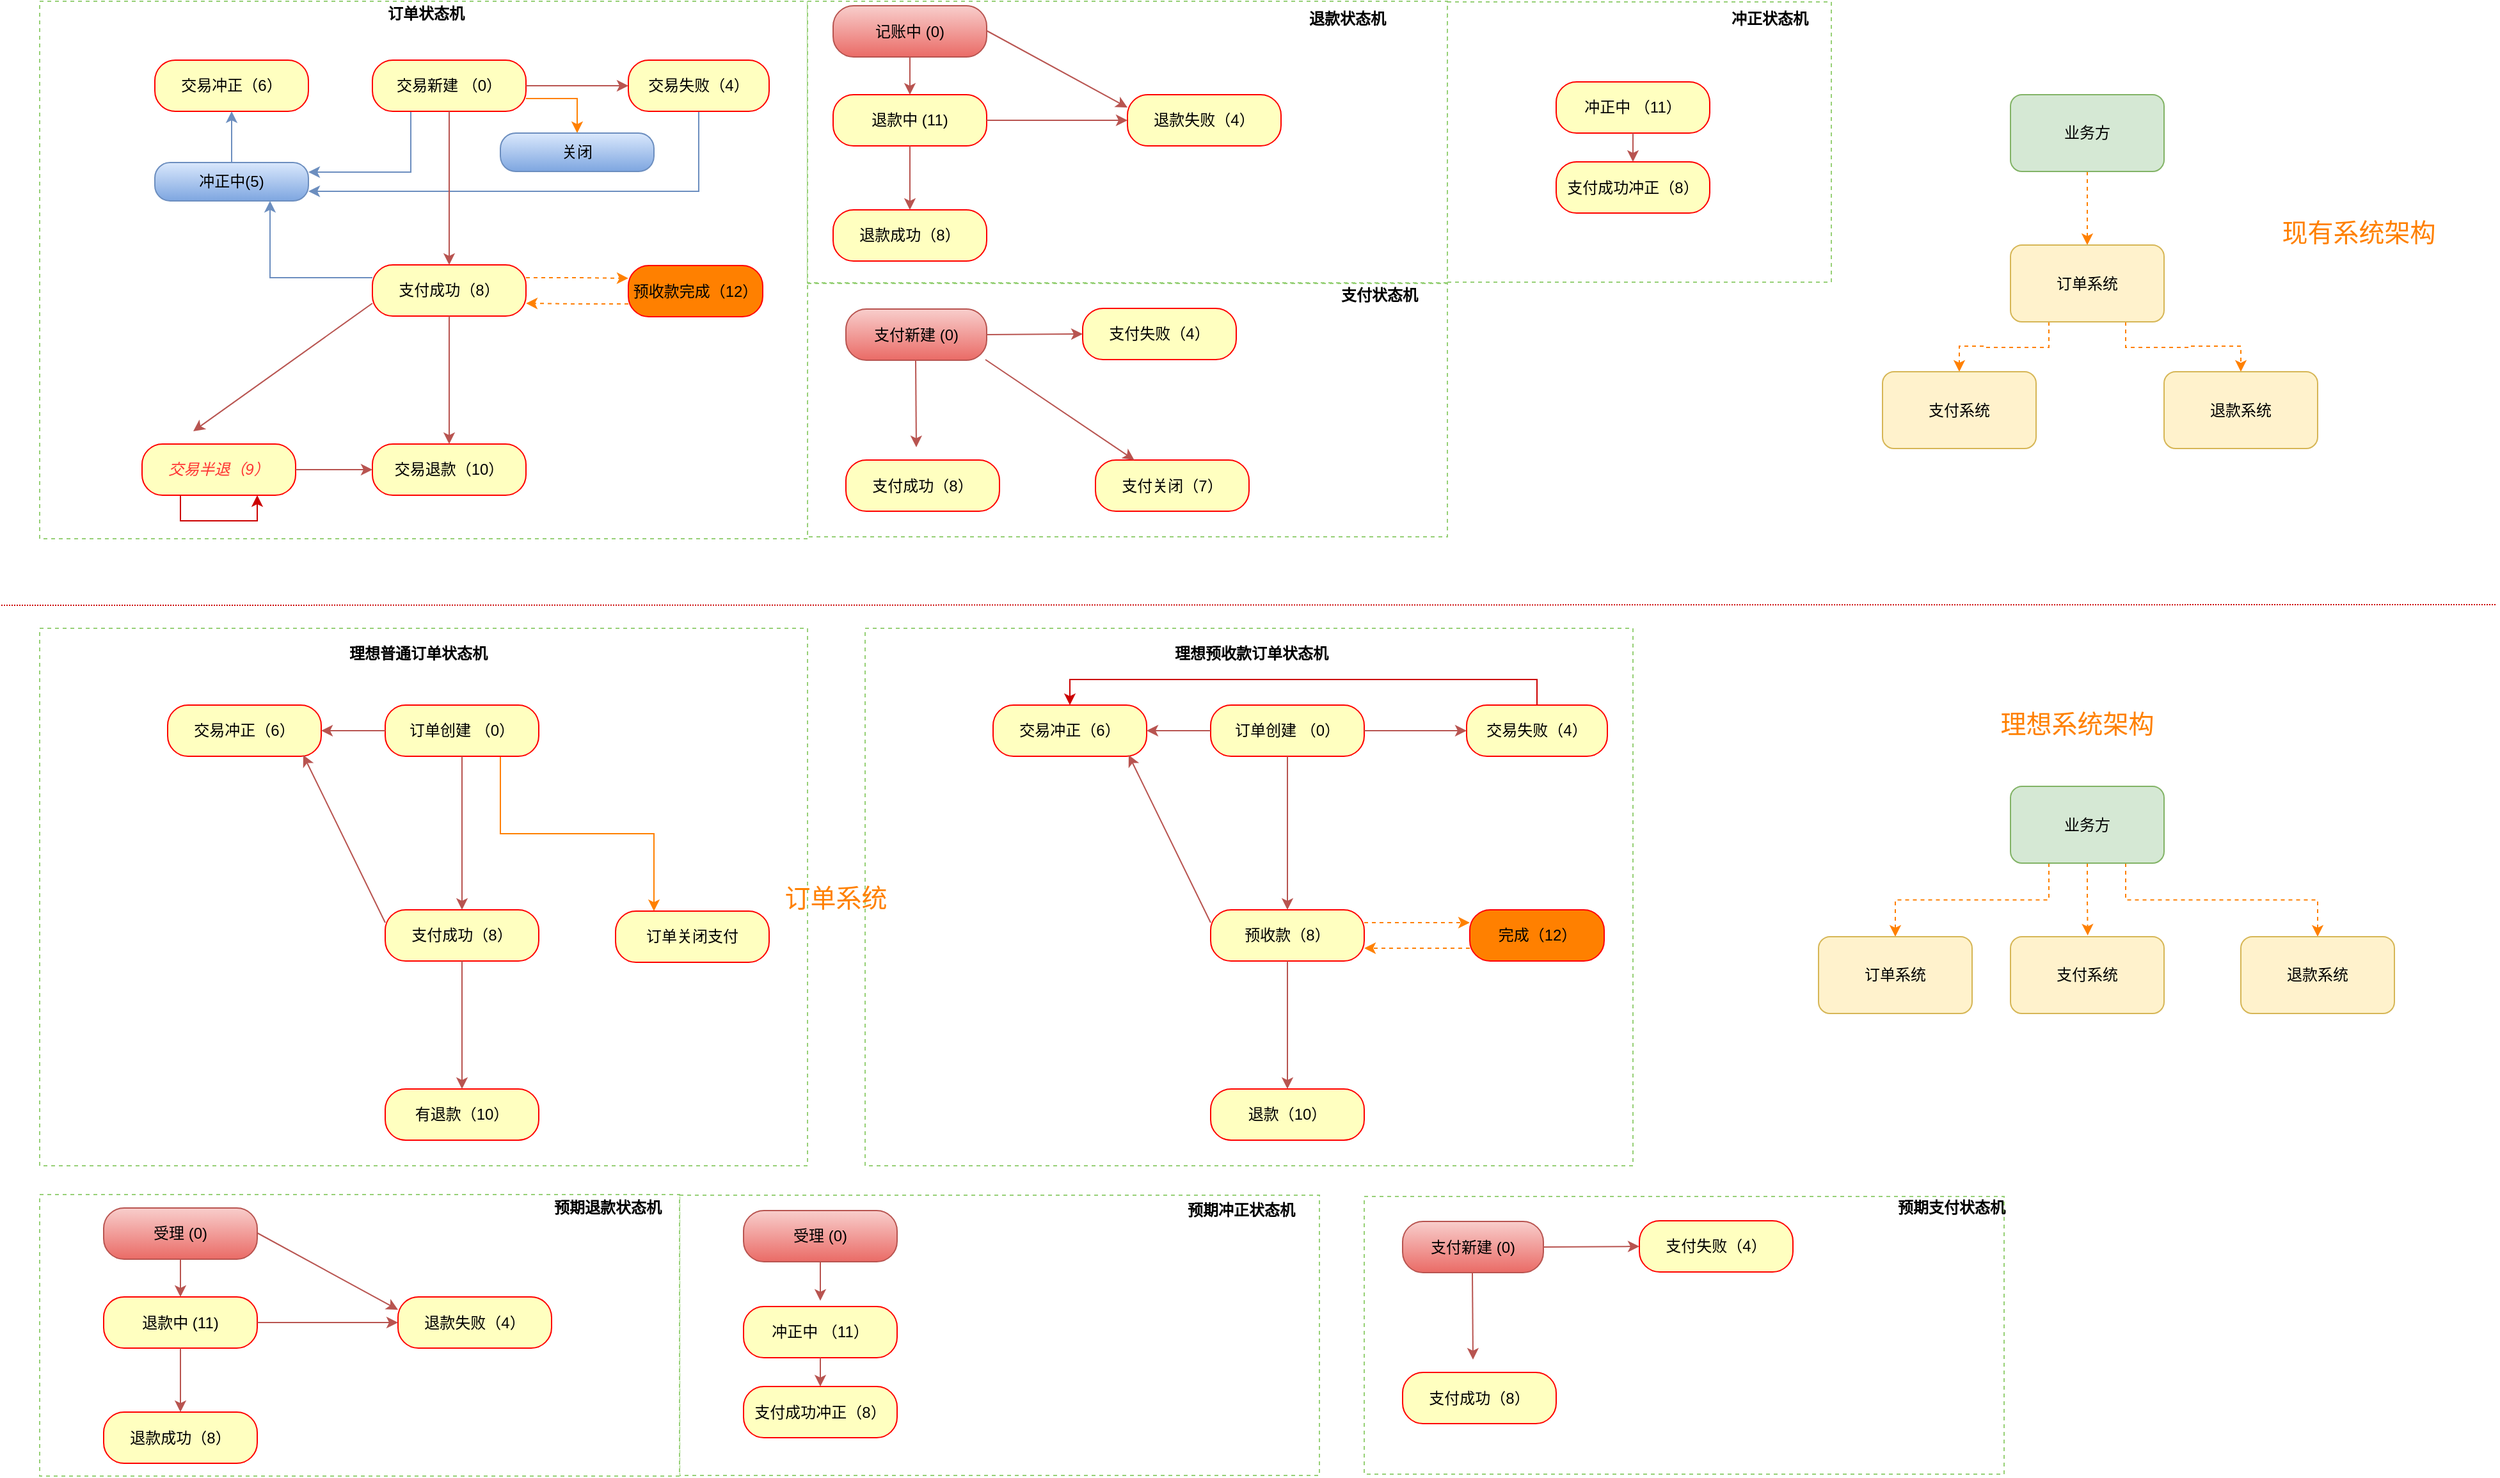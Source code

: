 <mxfile version="10.6.7" type="github"><diagram id="e7326452-d394-5777-f2e6-fa677f27570b" name="ç¬¬ 1 é¡µ"><mxGraphModel dx="1699" dy="1047" grid="1" gridSize="10" guides="1" tooltips="1" connect="1" arrows="1" fold="1" page="1" pageScale="1" pageWidth="1100" pageHeight="850" background="#ffffff" math="0" shadow="0"><root><mxCell id="0"/><mxCell id="1" parent="0"/><mxCell id="2" value="" style="whiteSpace=wrap;html=1;fillColor=#ffffff;strokeColor=#97D077;dashed=1;" parent="1" vertex="1"><mxGeometry x="630" y="610.5" width="500" height="198" as="geometry"/></mxCell><mxCell id="3" value="" style="whiteSpace=wrap;html=1;fillColor=#ffffff;strokeColor=#97D077;dashed=1;" parent="1" vertex="1"><mxGeometry x="30" y="880" width="600" height="420" as="geometry"/></mxCell><mxCell id="Plk_z7QB0TTYlLd8bbda-241" style="edgeStyle=orthogonalEdgeStyle;rounded=0;orthogonalLoop=1;jettySize=auto;html=1;exitX=0.75;exitY=1;exitDx=0;exitDy=0;entryX=0.25;entryY=0;entryDx=0;entryDy=0;strokeColor=#FF8000;" edge="1" parent="1" source="4" target="Plk_z7QB0TTYlLd8bbda-238"><mxGeometry relative="1" as="geometry"/></mxCell><mxCell id="4" value="订单创建 （0）" style="rounded=1;whiteSpace=wrap;html=1;arcSize=40;fillColor=#ffffc0;strokeColor=#ff0000;" parent="1" vertex="1"><mxGeometry x="300" y="940" width="120" height="40" as="geometry"/></mxCell><mxCell id="5" value="支付成功（8）" style="rounded=1;whiteSpace=wrap;html=1;arcSize=40;fillColor=#ffffc0;strokeColor=#ff0000;" parent="1" vertex="1"><mxGeometry x="300" y="1100" width="120" height="40" as="geometry"/></mxCell><mxCell id="7" value="" style="endArrow=classic;html=1;entryX=0.5;entryY=0;exitX=0.5;exitY=1;plain-red" parent="1" source="4" target="5" edge="1"><mxGeometry x="360" y="980" width="50" height="50" as="geometry"><mxPoint x="220" y="1070" as="sourcePoint"/><mxPoint x="270" y="1020" as="targetPoint"/></mxGeometry></mxCell><mxCell id="9" value="交易冲正（6）" style="rounded=1;whiteSpace=wrap;html=1;arcSize=40;fillColor=#ffffc0;strokeColor=#ff0000;" parent="1" vertex="1"><mxGeometry x="130" y="940" width="120" height="40" as="geometry"/></mxCell><mxCell id="10" value="" style="endArrow=classic;html=1;entryX=1;entryY=0.5;exitX=0;exitY=0.5;plain-red" parent="1" source="4" target="9" edge="1"><mxGeometry x="380" y="1000" width="50" height="50" as="geometry"><mxPoint x="370" y="950" as="sourcePoint"/><mxPoint x="370" y="830" as="targetPoint"/></mxGeometry></mxCell><mxCell id="11" value="" style="endArrow=classic;html=1;entryX=0.883;entryY=0.975;plain-red;entryPerimeter=0;exitX=0;exitY=0.25;" parent="1" source="5" target="9" edge="1"><mxGeometry x="390" y="1010" width="50" height="50" as="geometry"><mxPoint x="310" y="970" as="sourcePoint"/><mxPoint x="180" y="970" as="targetPoint"/></mxGeometry></mxCell><mxCell id="12" value="有退款（10）" style="rounded=1;whiteSpace=wrap;html=1;arcSize=40;fillColor=#ffffc0;strokeColor=#ff0000;" parent="1" vertex="1"><mxGeometry x="300" y="1240" width="120" height="40" as="geometry"/></mxCell><mxCell id="14" value="" style="endArrow=classic;html=1;exitX=0.5;exitY=1;entryX=0.5;entryY=0;plain-red" parent="1" source="5" target="12" edge="1"><mxGeometry x="360" y="1140" width="50" height="50" as="geometry"><mxPoint x="360" y="1230" as="sourcePoint"/><mxPoint x="410" y="1180" as="targetPoint"/></mxGeometry></mxCell><mxCell id="16" value="&lt;b&gt;理想普通订单状态机&lt;/b&gt;" style="text;html=1;resizable=0;points=[];autosize=1;align=left;verticalAlign=top;spacingTop=-4;" parent="1" vertex="1"><mxGeometry x="270" y="890" width="120" height="20" as="geometry"/></mxCell><mxCell id="22" value="&lt;b&gt;支付状态机&lt;/b&gt;" style="text;html=1;resizable=0;points=[];autosize=1;align=left;verticalAlign=top;spacingTop=-4;" parent="1" vertex="1"><mxGeometry x="1045" y="609.5" width="80" height="20" as="geometry"/></mxCell><mxCell id="32" value="" style="whiteSpace=wrap;html=1;fillColor=#ffffff;strokeColor=#97D077;dashed=1;" parent="1" vertex="1"><mxGeometry x="30" y="390" width="600" height="420" as="geometry"/></mxCell><mxCell id="53" style="edgeStyle=orthogonalEdgeStyle;rounded=0;html=1;exitX=0.25;exitY=1;entryX=1;entryY=0.25;jettySize=auto;orthogonalLoop=1;strokeColor=#6c8ebf;fillColor=#dae8fc;gradientColor=#7ea6e0;" parent="1" source="33" target="49" edge="1"><mxGeometry relative="1" as="geometry"/></mxCell><mxCell id="Plk_z7QB0TTYlLd8bbda-244" style="edgeStyle=orthogonalEdgeStyle;rounded=0;orthogonalLoop=1;jettySize=auto;html=1;exitX=1;exitY=0.75;exitDx=0;exitDy=0;entryX=0.5;entryY=0;entryDx=0;entryDy=0;strokeColor=#FF8000;" edge="1" parent="1" source="33" target="Plk_z7QB0TTYlLd8bbda-243"><mxGeometry relative="1" as="geometry"/></mxCell><mxCell id="33" value="交易新建 （0）" style="rounded=1;whiteSpace=wrap;html=1;arcSize=40;fillColor=#ffffc0;strokeColor=#ff0000;" parent="1" vertex="1"><mxGeometry x="290" y="436" width="120" height="40" as="geometry"/></mxCell><mxCell id="143" style="edgeStyle=orthogonalEdgeStyle;rounded=0;html=1;exitX=0;exitY=0.25;entryX=0.75;entryY=1;jettySize=auto;orthogonalLoop=1;strokeColor=#6c8ebf;fillColor=#dae8fc;" parent="1" source="34" target="49" edge="1"><mxGeometry relative="1" as="geometry"/></mxCell><mxCell id="Plk_z7QB0TTYlLd8bbda-166" style="edgeStyle=orthogonalEdgeStyle;rounded=0;orthogonalLoop=1;jettySize=auto;html=1;exitX=1;exitY=0.25;exitDx=0;exitDy=0;entryX=0;entryY=0.25;entryDx=0;entryDy=0;dashed=1;strokeColor=#FF8000;" edge="1" parent="1" source="34" target="Plk_z7QB0TTYlLd8bbda-164"><mxGeometry relative="1" as="geometry"/></mxCell><mxCell id="34" value="支付成功（8）" style="rounded=1;whiteSpace=wrap;html=1;arcSize=40;fillColor=#ffffc0;strokeColor=#ff0000;" parent="1" vertex="1"><mxGeometry x="290" y="596" width="120" height="40" as="geometry"/></mxCell><mxCell id="52" style="edgeStyle=orthogonalEdgeStyle;rounded=0;html=1;exitX=0.5;exitY=1;entryX=1;entryY=0.75;jettySize=auto;orthogonalLoop=1;strokeColor=#6c8ebf;fillColor=#dae8fc;gradientColor=#7ea6e0;" parent="1" source="36" target="49" edge="1"><mxGeometry relative="1" as="geometry"/></mxCell><mxCell id="36" value="交易失败（4）" style="rounded=1;whiteSpace=wrap;html=1;arcSize=40;fillColor=#ffffc0;strokeColor=#ff0000;" parent="1" vertex="1"><mxGeometry x="490" y="436" width="110" height="40" as="geometry"/></mxCell><mxCell id="37" value="" style="endArrow=classic;html=1;entryX=0.5;entryY=0;exitX=0.5;exitY=1;plain-red" parent="1" source="33" target="34" edge="1"><mxGeometry x="350" y="476" width="50" height="50" as="geometry"><mxPoint x="210" y="566" as="sourcePoint"/><mxPoint x="260" y="516" as="targetPoint"/></mxGeometry></mxCell><mxCell id="38" value="" style="endArrow=classic;html=1;entryX=0;entryY=0.5;exitX=1;exitY=0.5;plain-red" parent="1" source="33" target="36" edge="1"><mxGeometry x="370" y="496" width="50" height="50" as="geometry"><mxPoint x="370" y="496" as="sourcePoint"/><mxPoint x="370" y="616" as="targetPoint"/></mxGeometry></mxCell><mxCell id="39" value="交易冲正（6）" style="rounded=1;whiteSpace=wrap;html=1;arcSize=40;fillColor=#ffffc0;strokeColor=#ff0000;" parent="1" vertex="1"><mxGeometry x="120" y="436" width="120" height="40" as="geometry"/></mxCell><mxCell id="42" value="交易退款（10）" style="rounded=1;whiteSpace=wrap;html=1;arcSize=40;fillColor=#ffffc0;strokeColor=#ff0000;" parent="1" vertex="1"><mxGeometry x="290" y="736" width="120" height="40" as="geometry"/></mxCell><mxCell id="43" value="&lt;font color=&quot;#ff3333&quot;&gt;&lt;i&gt;交易半退（9）&lt;/i&gt;&lt;/font&gt;" style="rounded=1;whiteSpace=wrap;html=1;arcSize=40;fillColor=#ffffc0;strokeColor=#ff0000;" parent="1" vertex="1"><mxGeometry x="110" y="736" width="120" height="40" as="geometry"/></mxCell><mxCell id="44" value="" style="endArrow=classic;html=1;exitX=0.5;exitY=1;entryX=0.5;entryY=0;plain-red" parent="1" source="34" target="42" edge="1"><mxGeometry x="350" y="636" width="50" height="50" as="geometry"><mxPoint x="350" y="726" as="sourcePoint"/><mxPoint x="400" y="676" as="targetPoint"/></mxGeometry></mxCell><mxCell id="45" value="" style="endArrow=classic;html=1;exitX=0;exitY=0.75;plain-red" parent="1" source="34" edge="1"><mxGeometry x="130" y="626" width="50" height="50" as="geometry"><mxPoint x="460" y="596" as="sourcePoint"/><mxPoint x="150" y="726" as="targetPoint"/></mxGeometry></mxCell><mxCell id="46" value="&lt;b&gt;订单状态机&lt;/b&gt;" style="text;html=1;resizable=0;points=[];autosize=1;align=left;verticalAlign=top;spacingTop=-4;" parent="1" vertex="1"><mxGeometry x="300" y="390" width="80" height="20" as="geometry"/></mxCell><mxCell id="47" value="" style="endArrow=classic;html=1;exitX=1;exitY=0.5;plain-red" parent="1" source="43" target="42" edge="1"><mxGeometry x="160" y="756" width="50" height="50" as="geometry"><mxPoint x="180" y="796" as="sourcePoint"/><mxPoint x="230" y="746" as="targetPoint"/></mxGeometry></mxCell><mxCell id="51" style="edgeStyle=orthogonalEdgeStyle;rounded=0;html=1;exitX=0.5;exitY=0;entryX=0.5;entryY=1;jettySize=auto;orthogonalLoop=1;strokeColor=#6c8ebf;fillColor=#dae8fc;gradientColor=#7ea6e0;" parent="1" source="49" target="39" edge="1"><mxGeometry relative="1" as="geometry"/></mxCell><mxCell id="49" value="冲正中(5)" style="rounded=1;whiteSpace=wrap;html=1;arcSize=40;fillColor=#dae8fc;strokeColor=#6c8ebf;gradientColor=#7ea6e0;" parent="1" vertex="1"><mxGeometry x="120" y="516" width="120" height="30" as="geometry"/></mxCell><mxCell id="61" value="" style="whiteSpace=wrap;html=1;fillColor=#ffffff;strokeColor=#97D077;dashed=1;" parent="1" vertex="1"><mxGeometry x="630" y="390" width="500" height="220" as="geometry"/></mxCell><mxCell id="70" value="&lt;b&gt;退款状态机&lt;/b&gt;" style="text;html=1;resizable=0;points=[];autosize=1;align=left;verticalAlign=top;spacingTop=-4;" parent="1" vertex="1"><mxGeometry x="1020" y="393.5" width="80" height="20" as="geometry"/></mxCell><mxCell id="86" value="" style="whiteSpace=wrap;html=1;fillColor=#ffffff;strokeColor=#97D077;dashed=1;" parent="1" vertex="1"><mxGeometry x="530" y="1323" width="500" height="219" as="geometry"/></mxCell><mxCell id="88" value="冲正中 （11）" style="rounded=1;whiteSpace=wrap;html=1;arcSize=40;fillColor=#ffffc0;strokeColor=#ff0000;" parent="1" vertex="1"><mxGeometry x="580" y="1410" width="120" height="40" as="geometry"/></mxCell><mxCell id="89" value="支付成功冲正（8）" style="rounded=1;whiteSpace=wrap;html=1;arcSize=40;fillColor=#ffffc0;strokeColor=#ff0000;" parent="1" vertex="1"><mxGeometry x="580" y="1472.5" width="120" height="40" as="geometry"/></mxCell><mxCell id="91" value="" style="endArrow=classic;html=1;entryX=0.5;entryY=0;exitX=0.5;exitY=1;plain-red" parent="1" source="88" target="89" edge="1"><mxGeometry x="830" y="1500" width="50" height="50" as="geometry"><mxPoint x="690" y="1570" as="sourcePoint"/><mxPoint x="740" y="1520" as="targetPoint"/></mxGeometry></mxCell><mxCell id="92" value="" style="whiteSpace=wrap;html=1;fillColor=#ffffff;strokeColor=#97D077;dashed=1;" parent="1" vertex="1"><mxGeometry x="30" y="1322.5" width="500" height="220" as="geometry"/></mxCell><mxCell id="93" value="退款中 (11)" style="rounded=1;whiteSpace=wrap;html=1;arcSize=40;fillColor=#ffffc0;strokeColor=#ff0000;" parent="1" vertex="1"><mxGeometry x="80" y="1402.5" width="120" height="40" as="geometry"/></mxCell><mxCell id="94" value="退款成功（8）" style="rounded=1;whiteSpace=wrap;html=1;arcSize=40;fillColor=#ffffc0;strokeColor=#ff0000;" parent="1" vertex="1"><mxGeometry x="80" y="1492.5" width="120" height="40" as="geometry"/></mxCell><mxCell id="95" value="退款失败（4）" style="rounded=1;whiteSpace=wrap;html=1;arcSize=40;fillColor=#ffffc0;strokeColor=#ff0000;" parent="1" vertex="1"><mxGeometry x="310" y="1402.5" width="120" height="40" as="geometry"/></mxCell><mxCell id="96" value="" style="endArrow=classic;html=1;entryX=0.5;entryY=0;exitX=0.5;exitY=1;plain-red" parent="1" source="93" target="94" edge="1"><mxGeometry x="330" y="1492.5" width="50" height="50" as="geometry"><mxPoint x="190" y="1562.5" as="sourcePoint"/><mxPoint x="240" y="1512.5" as="targetPoint"/></mxGeometry></mxCell><mxCell id="97" value="" style="endArrow=classic;html=1;exitX=1;exitY=0.5;entryX=0;entryY=0.5;plain-red" parent="1" source="93" target="95" edge="1"><mxGeometry x="390" y="1472.5" width="50" height="50" as="geometry"><mxPoint x="470" y="1502.5" as="sourcePoint"/><mxPoint x="520" y="1452.5" as="targetPoint"/></mxGeometry></mxCell><mxCell id="98" style="edgeStyle=orthogonalEdgeStyle;rounded=0;html=1;exitX=0.5;exitY=1;entryX=0.5;entryY=0;jettySize=auto;orthogonalLoop=1;strokeColor=#b85450;fillColor=#f8cecc;gradientColor=#ea6b66;" parent="1" source="99" target="93" edge="1"><mxGeometry relative="1" as="geometry"/></mxCell><mxCell id="99" value="受理 (0)" style="rounded=1;whiteSpace=wrap;html=1;arcSize=40;fillColor=#f8cecc;strokeColor=#b85450;gradientColor=#ea6b66;" parent="1" vertex="1"><mxGeometry x="80" y="1333" width="120" height="40" as="geometry"/></mxCell><mxCell id="100" value="&lt;b&gt;预期退款状态机&lt;/b&gt;" style="text;html=1;resizable=0;points=[];autosize=1;align=left;verticalAlign=top;spacingTop=-4;" parent="1" vertex="1"><mxGeometry x="430" y="1322.5" width="100" height="20" as="geometry"/></mxCell><mxCell id="101" value="&lt;b&gt;预期冲正状态机&lt;/b&gt;" style="text;html=1;resizable=0;points=[];autosize=1;align=left;verticalAlign=top;spacingTop=-4;" parent="1" vertex="1"><mxGeometry x="925" y="1325" width="100" height="20" as="geometry"/></mxCell><mxCell id="102" style="edgeStyle=orthogonalEdgeStyle;rounded=0;html=1;exitX=0.5;exitY=1;entryX=0.5;entryY=0;jettySize=auto;orthogonalLoop=1;strokeColor=#b85450;fillColor=#f8cecc;gradientColor=#ea6b66;" parent="1" source="103" edge="1"><mxGeometry relative="1" as="geometry"><mxPoint x="640" y="1405.5" as="targetPoint"/></mxGeometry></mxCell><mxCell id="103" value="受理 (0)" style="rounded=1;whiteSpace=wrap;html=1;arcSize=40;fillColor=#f8cecc;strokeColor=#b85450;gradientColor=#ea6b66;" parent="1" vertex="1"><mxGeometry x="580" y="1335" width="120" height="40" as="geometry"/></mxCell><mxCell id="115" value="" style="whiteSpace=wrap;html=1;fillColor=#ffffff;strokeColor=#97D077;dashed=1;" parent="1" vertex="1"><mxGeometry x="1130" y="390.5" width="300" height="219" as="geometry"/></mxCell><mxCell id="117" value="冲正中 （11）" style="rounded=1;whiteSpace=wrap;html=1;arcSize=40;fillColor=#ffffc0;strokeColor=#ff0000;" parent="1" vertex="1"><mxGeometry x="1215" y="453" width="120" height="40" as="geometry"/></mxCell><mxCell id="118" value="支付成功冲正（8）" style="rounded=1;whiteSpace=wrap;html=1;arcSize=40;fillColor=#ffffc0;strokeColor=#ff0000;" parent="1" vertex="1"><mxGeometry x="1215" y="515.5" width="120" height="40" as="geometry"/></mxCell><mxCell id="120" value="" style="endArrow=classic;html=1;entryX=0.5;entryY=0;exitX=0.5;exitY=1;plain-red" parent="1" source="117" target="118" edge="1"><mxGeometry x="1465" y="543" width="50" height="50" as="geometry"><mxPoint x="1325" y="613" as="sourcePoint"/><mxPoint x="1375" y="563" as="targetPoint"/></mxGeometry></mxCell><mxCell id="121" value="&lt;b&gt;冲正状态机&lt;/b&gt;" style="text;html=1;resizable=0;points=[];autosize=1;align=left;verticalAlign=top;spacingTop=-4;" parent="1" vertex="1"><mxGeometry x="1350" y="393.5" width="80" height="20" as="geometry"/></mxCell><mxCell id="127" value="" style="endArrow=none;html=1;dashed=1;dashPattern=1 1;strokeColor=#CC0000;" parent="1" edge="1"><mxGeometry width="50" height="50" relative="1" as="geometry"><mxPoint y="862" as="sourcePoint"/><mxPoint x="1950" y="861.5" as="targetPoint"/></mxGeometry></mxCell><mxCell id="137" value="" style="endArrow=classic;html=1;exitX=1;exitY=0.5;entryX=0;entryY=0.25;plain-red" parent="1" target="95" edge="1"><mxGeometry x="390" y="1402" width="50" height="50" as="geometry"><mxPoint x="200" y="1352.5" as="sourcePoint"/><mxPoint x="310" y="1352.5" as="targetPoint"/></mxGeometry></mxCell><mxCell id="144" style="edgeStyle=orthogonalEdgeStyle;rounded=0;html=1;exitX=0.25;exitY=1;entryX=0.75;entryY=1;jettySize=auto;orthogonalLoop=1;strokeColor=#CC0000;" parent="1" source="43" target="43" edge="1"><mxGeometry relative="1" as="geometry"/></mxCell><mxCell id="Plk_z7QB0TTYlLd8bbda-146" value="退款中 (11)" style="rounded=1;whiteSpace=wrap;html=1;arcSize=40;fillColor=#ffffc0;strokeColor=#ff0000;" vertex="1" parent="1"><mxGeometry x="650" y="463" width="120" height="40" as="geometry"/></mxCell><mxCell id="Plk_z7QB0TTYlLd8bbda-147" value="退款成功（8）" style="rounded=1;whiteSpace=wrap;html=1;arcSize=40;fillColor=#ffffc0;strokeColor=#ff0000;" vertex="1" parent="1"><mxGeometry x="650" y="553" width="120" height="40" as="geometry"/></mxCell><mxCell id="Plk_z7QB0TTYlLd8bbda-148" value="退款失败（4）" style="rounded=1;whiteSpace=wrap;html=1;arcSize=40;fillColor=#ffffc0;strokeColor=#ff0000;" vertex="1" parent="1"><mxGeometry x="880" y="463" width="120" height="40" as="geometry"/></mxCell><mxCell id="Plk_z7QB0TTYlLd8bbda-149" value="" style="endArrow=classic;html=1;entryX=0.5;entryY=0;exitX=0.5;exitY=1;plain-red" edge="1" parent="1" source="Plk_z7QB0TTYlLd8bbda-146" target="Plk_z7QB0TTYlLd8bbda-147"><mxGeometry x="900" y="553" width="50" height="50" as="geometry"><mxPoint x="760" y="623" as="sourcePoint"/><mxPoint x="810" y="573" as="targetPoint"/></mxGeometry></mxCell><mxCell id="Plk_z7QB0TTYlLd8bbda-150" value="" style="endArrow=classic;html=1;exitX=1;exitY=0.5;entryX=0;entryY=0.5;plain-red" edge="1" parent="1" source="Plk_z7QB0TTYlLd8bbda-146" target="Plk_z7QB0TTYlLd8bbda-148"><mxGeometry x="960" y="533" width="50" height="50" as="geometry"><mxPoint x="1040" y="563" as="sourcePoint"/><mxPoint x="1090" y="513" as="targetPoint"/></mxGeometry></mxCell><mxCell id="Plk_z7QB0TTYlLd8bbda-151" style="edgeStyle=orthogonalEdgeStyle;rounded=0;html=1;exitX=0.5;exitY=1;entryX=0.5;entryY=0;jettySize=auto;orthogonalLoop=1;strokeColor=#b85450;fillColor=#f8cecc;gradientColor=#ea6b66;" edge="1" parent="1" source="Plk_z7QB0TTYlLd8bbda-152" target="Plk_z7QB0TTYlLd8bbda-146"><mxGeometry relative="1" as="geometry"/></mxCell><mxCell id="Plk_z7QB0TTYlLd8bbda-152" value="记账中 (0)" style="rounded=1;whiteSpace=wrap;html=1;arcSize=40;fillColor=#f8cecc;strokeColor=#b85450;gradientColor=#ea6b66;" vertex="1" parent="1"><mxGeometry x="650" y="393.5" width="120" height="40" as="geometry"/></mxCell><mxCell id="Plk_z7QB0TTYlLd8bbda-153" value="" style="endArrow=classic;html=1;exitX=1;exitY=0.5;entryX=0;entryY=0.25;plain-red" edge="1" parent="1" target="Plk_z7QB0TTYlLd8bbda-148"><mxGeometry x="960" y="462.5" width="50" height="50" as="geometry"><mxPoint x="770" y="413" as="sourcePoint"/><mxPoint x="880" y="413" as="targetPoint"/></mxGeometry></mxCell><mxCell id="Plk_z7QB0TTYlLd8bbda-154" value="支付新建 (0)" style="rounded=1;whiteSpace=wrap;html=1;arcSize=40;fillColor=#f8cecc;strokeColor=#b85450;gradientColor=#ea6b66;" vertex="1" parent="1"><mxGeometry x="660" y="630.5" width="110" height="40" as="geometry"/></mxCell><mxCell id="Plk_z7QB0TTYlLd8bbda-157" value="支付失败（4）" style="rounded=1;whiteSpace=wrap;html=1;arcSize=40;fillColor=#ffffc0;strokeColor=#ff0000;" vertex="1" parent="1"><mxGeometry x="845" y="630" width="120" height="40" as="geometry"/></mxCell><mxCell id="Plk_z7QB0TTYlLd8bbda-158" value="支付成功（8）" style="rounded=1;whiteSpace=wrap;html=1;arcSize=40;fillColor=#ffffc0;strokeColor=#ff0000;" vertex="1" parent="1"><mxGeometry x="660" y="748.5" width="120" height="40" as="geometry"/></mxCell><mxCell id="Plk_z7QB0TTYlLd8bbda-160" value="支付关闭（7）" style="rounded=1;whiteSpace=wrap;html=1;arcSize=40;fillColor=#ffffc0;strokeColor=#ff0000;" vertex="1" parent="1"><mxGeometry x="855" y="748.5" width="120" height="40" as="geometry"/></mxCell><mxCell id="Plk_z7QB0TTYlLd8bbda-161" value="" style="endArrow=classic;html=1;exitX=1;exitY=0.5;entryX=0;entryY=0.5;plain-red;exitDx=0;exitDy=0;entryDx=0;entryDy=0;" edge="1" parent="1" source="Plk_z7QB0TTYlLd8bbda-154" target="Plk_z7QB0TTYlLd8bbda-157"><mxGeometry x="960" y="690" width="50" height="50" as="geometry"><mxPoint x="770" y="640.5" as="sourcePoint"/><mxPoint x="880" y="701" as="targetPoint"/></mxGeometry></mxCell><mxCell id="Plk_z7QB0TTYlLd8bbda-162" value="" style="endArrow=classic;html=1;exitX=0.5;exitY=1;plain-red;" edge="1" parent="1"><mxGeometry x="904.5" y="719.5" width="50" height="50" as="geometry"><mxPoint x="714.5" y="670" as="sourcePoint"/><mxPoint x="715" y="738.5" as="targetPoint"/></mxGeometry></mxCell><mxCell id="Plk_z7QB0TTYlLd8bbda-163" value="" style="endArrow=classic;html=1;exitX=0.5;exitY=1;plain-red;" edge="1" parent="1" target="Plk_z7QB0TTYlLd8bbda-160"><mxGeometry x="959" y="719.5" width="50" height="50" as="geometry"><mxPoint x="769" y="670" as="sourcePoint"/><mxPoint x="769.5" y="738.5" as="targetPoint"/></mxGeometry></mxCell><mxCell id="Plk_z7QB0TTYlLd8bbda-167" style="edgeStyle=orthogonalEdgeStyle;rounded=0;orthogonalLoop=1;jettySize=auto;html=1;exitX=0;exitY=0.75;exitDx=0;exitDy=0;entryX=1;entryY=0.75;entryDx=0;entryDy=0;dashed=1;strokeColor=#FF8000;" edge="1" parent="1" source="Plk_z7QB0TTYlLd8bbda-164" target="34"><mxGeometry relative="1" as="geometry"/></mxCell><mxCell id="Plk_z7QB0TTYlLd8bbda-164" value="预收款完成（12）" style="rounded=1;whiteSpace=wrap;html=1;arcSize=40;fillColor=#FF8000;strokeColor=#ff0000;" vertex="1" parent="1"><mxGeometry x="490" y="596.5" width="105" height="40" as="geometry"/></mxCell><mxCell id="Plk_z7QB0TTYlLd8bbda-169" value="" style="whiteSpace=wrap;html=1;fillColor=#ffffff;strokeColor=#97D077;dashed=1;" vertex="1" parent="1"><mxGeometry x="1065" y="1324" width="500" height="217" as="geometry"/></mxCell><mxCell id="Plk_z7QB0TTYlLd8bbda-170" value="&lt;b&gt;预期支付状态机&lt;/b&gt;" style="text;html=1;resizable=0;points=[];autosize=1;align=left;verticalAlign=top;spacingTop=-4;" vertex="1" parent="1"><mxGeometry x="1480" y="1322.5" width="100" height="20" as="geometry"/></mxCell><mxCell id="Plk_z7QB0TTYlLd8bbda-171" value="支付新建 (0)" style="rounded=1;whiteSpace=wrap;html=1;arcSize=40;fillColor=#f8cecc;strokeColor=#b85450;gradientColor=#ea6b66;" vertex="1" parent="1"><mxGeometry x="1095" y="1343.5" width="110" height="40" as="geometry"/></mxCell><mxCell id="Plk_z7QB0TTYlLd8bbda-172" value="支付失败（4）" style="rounded=1;whiteSpace=wrap;html=1;arcSize=40;fillColor=#ffffc0;strokeColor=#ff0000;" vertex="1" parent="1"><mxGeometry x="1280" y="1343" width="120" height="40" as="geometry"/></mxCell><mxCell id="Plk_z7QB0TTYlLd8bbda-173" value="支付成功（8）" style="rounded=1;whiteSpace=wrap;html=1;arcSize=40;fillColor=#ffffc0;strokeColor=#ff0000;" vertex="1" parent="1"><mxGeometry x="1095" y="1461.5" width="120" height="40" as="geometry"/></mxCell><mxCell id="Plk_z7QB0TTYlLd8bbda-175" value="" style="endArrow=classic;html=1;exitX=1;exitY=0.5;entryX=0;entryY=0.5;plain-red;exitDx=0;exitDy=0;entryDx=0;entryDy=0;" edge="1" parent="1" source="Plk_z7QB0TTYlLd8bbda-171" target="Plk_z7QB0TTYlLd8bbda-172"><mxGeometry x="1395" y="1403" width="50" height="50" as="geometry"><mxPoint x="1205" y="1353.5" as="sourcePoint"/><mxPoint x="1315" y="1414" as="targetPoint"/></mxGeometry></mxCell><mxCell id="Plk_z7QB0TTYlLd8bbda-176" value="" style="endArrow=classic;html=1;exitX=0.5;exitY=1;plain-red;" edge="1" parent="1"><mxGeometry x="1339.5" y="1432.5" width="50" height="50" as="geometry"><mxPoint x="1149.5" y="1383" as="sourcePoint"/><mxPoint x="1150" y="1451.5" as="targetPoint"/></mxGeometry></mxCell><mxCell id="Plk_z7QB0TTYlLd8bbda-182" value="" style="whiteSpace=wrap;html=1;fillColor=#ffffff;strokeColor=#97D077;dashed=1;" vertex="1" parent="1"><mxGeometry x="675" y="880" width="600" height="420" as="geometry"/></mxCell><mxCell id="Plk_z7QB0TTYlLd8bbda-183" value="订单创建 （0）" style="rounded=1;whiteSpace=wrap;html=1;arcSize=40;fillColor=#ffffc0;strokeColor=#ff0000;" vertex="1" parent="1"><mxGeometry x="945" y="940" width="120" height="40" as="geometry"/></mxCell><mxCell id="Plk_z7QB0TTYlLd8bbda-184" style="edgeStyle=orthogonalEdgeStyle;rounded=0;orthogonalLoop=1;jettySize=auto;html=1;exitX=1;exitY=0.25;exitDx=0;exitDy=0;entryX=0;entryY=0.25;entryDx=0;entryDy=0;dashed=1;strokeColor=#FF8000;" edge="1" parent="1" source="Plk_z7QB0TTYlLd8bbda-185" target="Plk_z7QB0TTYlLd8bbda-201"><mxGeometry relative="1" as="geometry"/></mxCell><mxCell id="Plk_z7QB0TTYlLd8bbda-185" value="预收款（8）" style="rounded=1;whiteSpace=wrap;html=1;arcSize=40;fillColor=#ffffc0;strokeColor=#ff0000;" vertex="1" parent="1"><mxGeometry x="945" y="1100" width="120" height="40" as="geometry"/></mxCell><mxCell id="Plk_z7QB0TTYlLd8bbda-186" style="edgeStyle=orthogonalEdgeStyle;rounded=0;html=1;exitX=0.5;exitY=0;entryX=0.5;entryY=0;jettySize=auto;orthogonalLoop=1;strokeColor=#CC0000;" edge="1" parent="1" source="Plk_z7QB0TTYlLd8bbda-187" target="Plk_z7QB0TTYlLd8bbda-190"><mxGeometry relative="1" as="geometry"/></mxCell><mxCell id="Plk_z7QB0TTYlLd8bbda-187" value="交易失败（4）" style="rounded=1;whiteSpace=wrap;html=1;arcSize=40;fillColor=#ffffc0;strokeColor=#ff0000;" vertex="1" parent="1"><mxGeometry x="1145" y="940" width="110" height="40" as="geometry"/></mxCell><mxCell id="Plk_z7QB0TTYlLd8bbda-188" value="" style="endArrow=classic;html=1;entryX=0.5;entryY=0;exitX=0.5;exitY=1;plain-red" edge="1" parent="1" source="Plk_z7QB0TTYlLd8bbda-183" target="Plk_z7QB0TTYlLd8bbda-185"><mxGeometry x="1005" y="980" width="50" height="50" as="geometry"><mxPoint x="865" y="1070" as="sourcePoint"/><mxPoint x="915" y="1020" as="targetPoint"/></mxGeometry></mxCell><mxCell id="Plk_z7QB0TTYlLd8bbda-189" value="" style="endArrow=classic;html=1;entryX=0;entryY=0.5;exitX=1;exitY=0.5;plain-red" edge="1" parent="1" source="Plk_z7QB0TTYlLd8bbda-183" target="Plk_z7QB0TTYlLd8bbda-187"><mxGeometry x="1025" y="1000" width="50" height="50" as="geometry"><mxPoint x="1025" y="1000" as="sourcePoint"/><mxPoint x="1025" y="1120" as="targetPoint"/></mxGeometry></mxCell><mxCell id="Plk_z7QB0TTYlLd8bbda-190" value="交易冲正（6）" style="rounded=1;whiteSpace=wrap;html=1;arcSize=40;fillColor=#ffffc0;strokeColor=#ff0000;" vertex="1" parent="1"><mxGeometry x="775" y="940" width="120" height="40" as="geometry"/></mxCell><mxCell id="Plk_z7QB0TTYlLd8bbda-191" value="" style="endArrow=classic;html=1;entryX=1;entryY=0.5;exitX=0;exitY=0.5;plain-red" edge="1" parent="1" source="Plk_z7QB0TTYlLd8bbda-183" target="Plk_z7QB0TTYlLd8bbda-190"><mxGeometry x="1025" y="1000" width="50" height="50" as="geometry"><mxPoint x="1015" y="950" as="sourcePoint"/><mxPoint x="1015" y="830" as="targetPoint"/></mxGeometry></mxCell><mxCell id="Plk_z7QB0TTYlLd8bbda-192" value="" style="endArrow=classic;html=1;entryX=0.883;entryY=0.975;plain-red;entryPerimeter=0;exitX=0;exitY=0.25;" edge="1" parent="1" source="Plk_z7QB0TTYlLd8bbda-185" target="Plk_z7QB0TTYlLd8bbda-190"><mxGeometry x="1035" y="1010" width="50" height="50" as="geometry"><mxPoint x="955" y="970" as="sourcePoint"/><mxPoint x="825" y="970" as="targetPoint"/></mxGeometry></mxCell><mxCell id="Plk_z7QB0TTYlLd8bbda-193" value="退款（10）" style="rounded=1;whiteSpace=wrap;html=1;arcSize=40;fillColor=#ffffc0;strokeColor=#ff0000;" vertex="1" parent="1"><mxGeometry x="945" y="1240" width="120" height="40" as="geometry"/></mxCell><mxCell id="Plk_z7QB0TTYlLd8bbda-195" value="" style="endArrow=classic;html=1;exitX=0.5;exitY=1;entryX=0.5;entryY=0;plain-red" edge="1" parent="1" source="Plk_z7QB0TTYlLd8bbda-185" target="Plk_z7QB0TTYlLd8bbda-193"><mxGeometry x="1005" y="1140" width="50" height="50" as="geometry"><mxPoint x="1005" y="1230" as="sourcePoint"/><mxPoint x="1055" y="1180" as="targetPoint"/></mxGeometry></mxCell><mxCell id="Plk_z7QB0TTYlLd8bbda-197" value="&lt;b&gt;理想预收款订单状态机&lt;/b&gt;" style="text;html=1;resizable=0;points=[];autosize=1;align=left;verticalAlign=top;spacingTop=-4;" vertex="1" parent="1"><mxGeometry x="915" y="890" width="140" height="20" as="geometry"/></mxCell><mxCell id="Plk_z7QB0TTYlLd8bbda-200" style="edgeStyle=orthogonalEdgeStyle;rounded=0;orthogonalLoop=1;jettySize=auto;html=1;exitX=0;exitY=0.75;exitDx=0;exitDy=0;entryX=1;entryY=0.75;entryDx=0;entryDy=0;dashed=1;strokeColor=#FF8000;" edge="1" parent="1" source="Plk_z7QB0TTYlLd8bbda-201" target="Plk_z7QB0TTYlLd8bbda-185"><mxGeometry relative="1" as="geometry"/></mxCell><mxCell id="Plk_z7QB0TTYlLd8bbda-201" value="完成（12）" style="rounded=1;whiteSpace=wrap;html=1;arcSize=40;fillColor=#FF8000;strokeColor=#ff0000;" vertex="1" parent="1"><mxGeometry x="1147.5" y="1100" width="105" height="40" as="geometry"/></mxCell><mxCell id="Plk_z7QB0TTYlLd8bbda-202" value="&lt;font style=&quot;font-size: 20px&quot; color=&quot;#ff8000&quot;&gt;订单系统&amp;nbsp;&lt;/font&gt;" style="text;html=1;strokeColor=none;fillColor=none;align=center;verticalAlign=middle;whiteSpace=wrap;rounded=0;" vertex="1" parent="1"><mxGeometry x="595" y="1080" width="120" height="20" as="geometry"/></mxCell><mxCell id="Plk_z7QB0TTYlLd8bbda-208" style="edgeStyle=orthogonalEdgeStyle;rounded=0;orthogonalLoop=1;jettySize=auto;html=1;exitX=0.5;exitY=1;exitDx=0;exitDy=0;entryX=0.5;entryY=0;entryDx=0;entryDy=0;dashed=1;strokeColor=#FF8000;" edge="1" parent="1" source="Plk_z7QB0TTYlLd8bbda-204" target="Plk_z7QB0TTYlLd8bbda-205"><mxGeometry relative="1" as="geometry"/></mxCell><mxCell id="Plk_z7QB0TTYlLd8bbda-204" value="业务方" style="rounded=1;whiteSpace=wrap;html=1;fillColor=#d5e8d4;strokeColor=#82b366;" vertex="1" parent="1"><mxGeometry x="1570" y="463" width="120" height="60" as="geometry"/></mxCell><mxCell id="Plk_z7QB0TTYlLd8bbda-209" style="edgeStyle=orthogonalEdgeStyle;rounded=0;orthogonalLoop=1;jettySize=auto;html=1;exitX=0.25;exitY=1;exitDx=0;exitDy=0;entryX=0.5;entryY=0;entryDx=0;entryDy=0;dashed=1;strokeColor=#FF8000;" edge="1" parent="1" source="Plk_z7QB0TTYlLd8bbda-205" target="Plk_z7QB0TTYlLd8bbda-206"><mxGeometry relative="1" as="geometry"/></mxCell><mxCell id="Plk_z7QB0TTYlLd8bbda-210" style="edgeStyle=orthogonalEdgeStyle;rounded=0;orthogonalLoop=1;jettySize=auto;html=1;exitX=0.75;exitY=1;exitDx=0;exitDy=0;dashed=1;strokeColor=#FF8000;" edge="1" parent="1" source="Plk_z7QB0TTYlLd8bbda-205" target="Plk_z7QB0TTYlLd8bbda-207"><mxGeometry relative="1" as="geometry"/></mxCell><mxCell id="Plk_z7QB0TTYlLd8bbda-205" value="订单系统" style="rounded=1;whiteSpace=wrap;html=1;fillColor=#fff2cc;strokeColor=#d6b656;" vertex="1" parent="1"><mxGeometry x="1570" y="580.5" width="120" height="60" as="geometry"/></mxCell><mxCell id="Plk_z7QB0TTYlLd8bbda-206" value="支付系统" style="rounded=1;whiteSpace=wrap;html=1;fillColor=#fff2cc;strokeColor=#d6b656;" vertex="1" parent="1"><mxGeometry x="1470" y="679.5" width="120" height="60" as="geometry"/></mxCell><mxCell id="Plk_z7QB0TTYlLd8bbda-207" value="退款系统" style="rounded=1;whiteSpace=wrap;html=1;fillColor=#fff2cc;strokeColor=#d6b656;" vertex="1" parent="1"><mxGeometry x="1690" y="679.5" width="120" height="60" as="geometry"/></mxCell><mxCell id="Plk_z7QB0TTYlLd8bbda-212" value="&lt;font style=&quot;font-size: 20px&quot; color=&quot;#ff8000&quot;&gt;现有系统架构&amp;nbsp;&lt;/font&gt;" style="text;html=1;strokeColor=none;fillColor=none;align=center;verticalAlign=middle;whiteSpace=wrap;rounded=0;" vertex="1" parent="1"><mxGeometry x="1750" y="546" width="190" height="47" as="geometry"/></mxCell><mxCell id="Plk_z7QB0TTYlLd8bbda-215" style="edgeStyle=orthogonalEdgeStyle;rounded=0;orthogonalLoop=1;jettySize=auto;html=1;exitX=0.25;exitY=1;exitDx=0;exitDy=0;entryX=0.5;entryY=0;entryDx=0;entryDy=0;dashed=1;strokeColor=#FF8000;" edge="1" parent="1" source="Plk_z7QB0TTYlLd8bbda-216" target="Plk_z7QB0TTYlLd8bbda-219"><mxGeometry relative="1" as="geometry"/></mxCell><mxCell id="Plk_z7QB0TTYlLd8bbda-223" style="edgeStyle=orthogonalEdgeStyle;rounded=0;orthogonalLoop=1;jettySize=auto;html=1;exitX=0.5;exitY=1;exitDx=0;exitDy=0;dashed=1;strokeColor=#FF8000;" edge="1" parent="1" source="Plk_z7QB0TTYlLd8bbda-216"><mxGeometry relative="1" as="geometry"><mxPoint x="1630.333" y="1120" as="targetPoint"/></mxGeometry></mxCell><mxCell id="Plk_z7QB0TTYlLd8bbda-224" style="edgeStyle=orthogonalEdgeStyle;rounded=0;orthogonalLoop=1;jettySize=auto;html=1;exitX=0.75;exitY=1;exitDx=0;exitDy=0;entryX=0.5;entryY=0;entryDx=0;entryDy=0;dashed=1;strokeColor=#FF8000;" edge="1" parent="1" source="Plk_z7QB0TTYlLd8bbda-216" target="Plk_z7QB0TTYlLd8bbda-221"><mxGeometry relative="1" as="geometry"/></mxCell><mxCell id="Plk_z7QB0TTYlLd8bbda-216" value="业务方" style="rounded=1;whiteSpace=wrap;html=1;fillColor=#d5e8d4;strokeColor=#82b366;" vertex="1" parent="1"><mxGeometry x="1570" y="1003.5" width="120" height="60" as="geometry"/></mxCell><mxCell id="Plk_z7QB0TTYlLd8bbda-219" value="订单系统" style="rounded=1;whiteSpace=wrap;html=1;fillColor=#fff2cc;strokeColor=#d6b656;" vertex="1" parent="1"><mxGeometry x="1420" y="1121" width="120" height="60" as="geometry"/></mxCell><mxCell id="Plk_z7QB0TTYlLd8bbda-220" value="支付系统" style="rounded=1;whiteSpace=wrap;html=1;fillColor=#fff2cc;strokeColor=#d6b656;" vertex="1" parent="1"><mxGeometry x="1570" y="1121" width="120" height="60" as="geometry"/></mxCell><mxCell id="Plk_z7QB0TTYlLd8bbda-221" value="退款系统" style="rounded=1;whiteSpace=wrap;html=1;fillColor=#fff2cc;strokeColor=#d6b656;" vertex="1" parent="1"><mxGeometry x="1750" y="1121" width="120" height="60" as="geometry"/></mxCell><mxCell id="Plk_z7QB0TTYlLd8bbda-222" value="&lt;font style=&quot;font-size: 20px&quot; color=&quot;#ff8000&quot;&gt;理想系统架构&amp;nbsp;&lt;/font&gt;" style="text;html=1;strokeColor=none;fillColor=none;align=center;verticalAlign=middle;whiteSpace=wrap;rounded=0;" vertex="1" parent="1"><mxGeometry x="1530" y="930" width="190" height="47" as="geometry"/></mxCell><mxCell id="Plk_z7QB0TTYlLd8bbda-238" value="订单关闭支付" style="rounded=1;whiteSpace=wrap;html=1;arcSize=40;fillColor=#ffffc0;strokeColor=#ff0000;" vertex="1" parent="1"><mxGeometry x="480" y="1101" width="120" height="40" as="geometry"/></mxCell><mxCell id="Plk_z7QB0TTYlLd8bbda-243" value="关闭" style="rounded=1;whiteSpace=wrap;html=1;arcSize=40;fillColor=#dae8fc;strokeColor=#6c8ebf;gradientColor=#7ea6e0;" vertex="1" parent="1"><mxGeometry x="390" y="493" width="120" height="30" as="geometry"/></mxCell></root></mxGraphModel></diagram></mxfile>